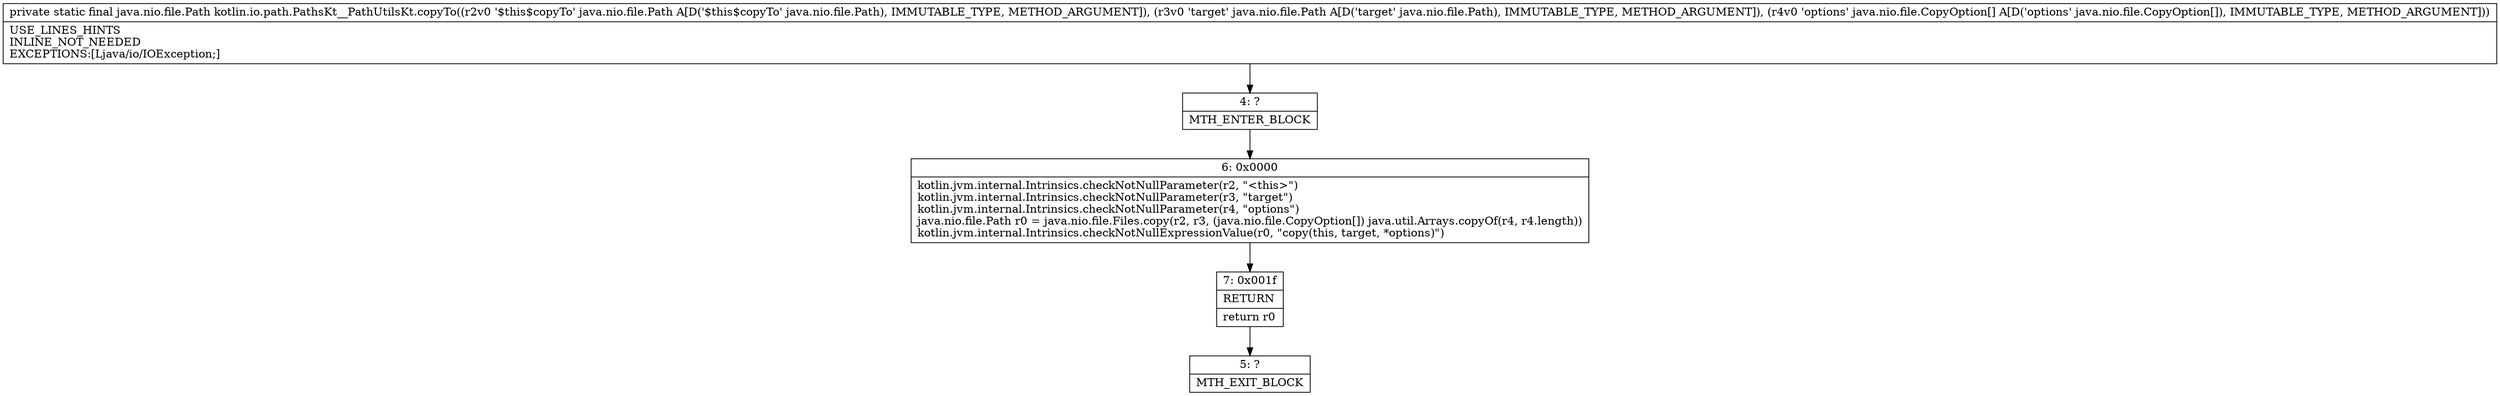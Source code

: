 digraph "CFG forkotlin.io.path.PathsKt__PathUtilsKt.copyTo(Ljava\/nio\/file\/Path;Ljava\/nio\/file\/Path;[Ljava\/nio\/file\/CopyOption;)Ljava\/nio\/file\/Path;" {
Node_4 [shape=record,label="{4\:\ ?|MTH_ENTER_BLOCK\l}"];
Node_6 [shape=record,label="{6\:\ 0x0000|kotlin.jvm.internal.Intrinsics.checkNotNullParameter(r2, \"\<this\>\")\lkotlin.jvm.internal.Intrinsics.checkNotNullParameter(r3, \"target\")\lkotlin.jvm.internal.Intrinsics.checkNotNullParameter(r4, \"options\")\ljava.nio.file.Path r0 = java.nio.file.Files.copy(r2, r3, (java.nio.file.CopyOption[]) java.util.Arrays.copyOf(r4, r4.length))\lkotlin.jvm.internal.Intrinsics.checkNotNullExpressionValue(r0, \"copy(this, target, *options)\")\l}"];
Node_7 [shape=record,label="{7\:\ 0x001f|RETURN\l|return r0\l}"];
Node_5 [shape=record,label="{5\:\ ?|MTH_EXIT_BLOCK\l}"];
MethodNode[shape=record,label="{private static final java.nio.file.Path kotlin.io.path.PathsKt__PathUtilsKt.copyTo((r2v0 '$this$copyTo' java.nio.file.Path A[D('$this$copyTo' java.nio.file.Path), IMMUTABLE_TYPE, METHOD_ARGUMENT]), (r3v0 'target' java.nio.file.Path A[D('target' java.nio.file.Path), IMMUTABLE_TYPE, METHOD_ARGUMENT]), (r4v0 'options' java.nio.file.CopyOption[] A[D('options' java.nio.file.CopyOption[]), IMMUTABLE_TYPE, METHOD_ARGUMENT]))  | USE_LINES_HINTS\lINLINE_NOT_NEEDED\lEXCEPTIONS:[Ljava\/io\/IOException;]\l}"];
MethodNode -> Node_4;Node_4 -> Node_6;
Node_6 -> Node_7;
Node_7 -> Node_5;
}

